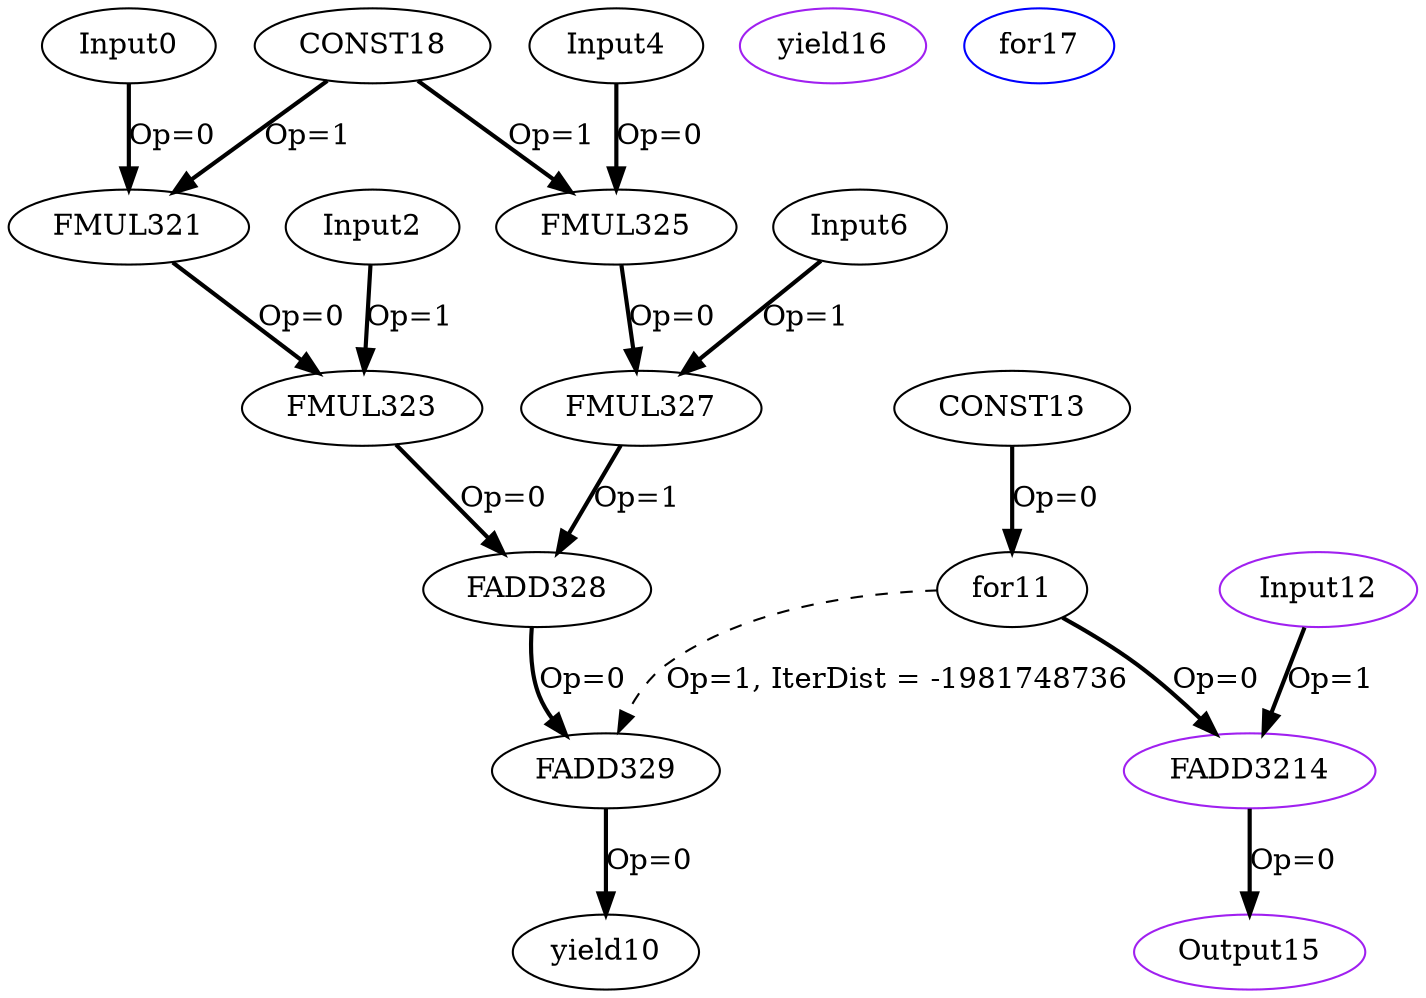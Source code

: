 Digraph G {
Input0[opcode = "Input", ref_name="kernel_gemm_1_1", size="120", offset="0,0", pattern="8,15,-112,25", color = black];
FMUL321[opcode = "FMUL32", color = black];
Input2[opcode = "Input", ref_name="kernel_gemm_1_2", size="3000", offset="0,0", pattern="200,15,-2796,25", color = black];
FMUL323[opcode = "FMUL32", color = black];
Input4[opcode = "Input", ref_name="kernel_gemm_1_1", size="120", offset="0,4", pattern="8,15,-112,25", color = black];
FMUL325[opcode = "FMUL32", color = black];
Input6[opcode = "Input", ref_name="kernel_gemm_1_2", size="3000", offset="0,100", pattern="200,15,-2796,25", color = black];
FMUL327[opcode = "FMUL32", color = black];
FADD328[opcode = "FADD32", color = black];
FADD329[opcode = "FADD32", color = black];
yield10[opcode = "yield", color = black];
for11[opcode = "for", color = black];
Input12[opcode = "Input", ref_name="kernel_gemm_1_0", size="100", offset="0,0", pattern="0,15,4,25", color = purple];
CONST13[opcode = "CONST", value="0x00000000", color = black];
FADD3214[opcode = "FADD32", color = purple];
Output15[opcode = "Output", ref_name="kernel_gemm_1_3", size="100", offset="0,0", pattern="0,15,4,25", color = purple];
yield16[opcode = "yield", color = purple];
for17[opcode = "for", color = blue];
CONST18[opcode = "CONST", value="0x3FC00000", color = black];
Input0 -> FMUL321[color = black, style = bold, operand = 0, label = "Op=0"];
CONST18 -> FMUL321[color = black, style = bold, operand = 1, label = "Op=1"];
FMUL321 -> FMUL323[color = black, style = bold, operand = 0, label = "Op=0"];
Input2 -> FMUL323[color = black, style = bold, operand = 1, label = "Op=1"];
Input4 -> FMUL325[color = black, style = bold, operand = 0, label = "Op=0"];
CONST18 -> FMUL325[color = black, style = bold, operand = 1, label = "Op=1"];
FMUL325 -> FMUL327[color = black, style = bold, operand = 0, label = "Op=0"];
Input6 -> FMUL327[color = black, style = bold, operand = 1, label = "Op=1"];
FMUL323 -> FADD328[color = black, style = bold, operand = 0, label = "Op=0"];
FMUL327 -> FADD328[color = black, style = bold, operand = 1, label = "Op=1"];
FADD328 -> FADD329[color = black, style = bold, operand = 0, label = "Op=0"];
for11 -> FADD329[color = black, style = dashed, operand = 1, iterdist = -1981748736, label = "Op=1, IterDist = -1981748736"];
FADD329 -> yield10[color = black, style = bold, operand = 0, label = "Op=0"];
CONST13 -> for11[color = black, style = bold, operand = 0, label = "Op=0"];
for11 -> FADD3214[color = black, style = bold, operand = 0, label = "Op=0"];
Input12 -> FADD3214[color = black, style = bold, operand = 1, label = "Op=1"];
FADD3214 -> Output15[color = black, style = bold, operand = 0, label = "Op=0"];
}
